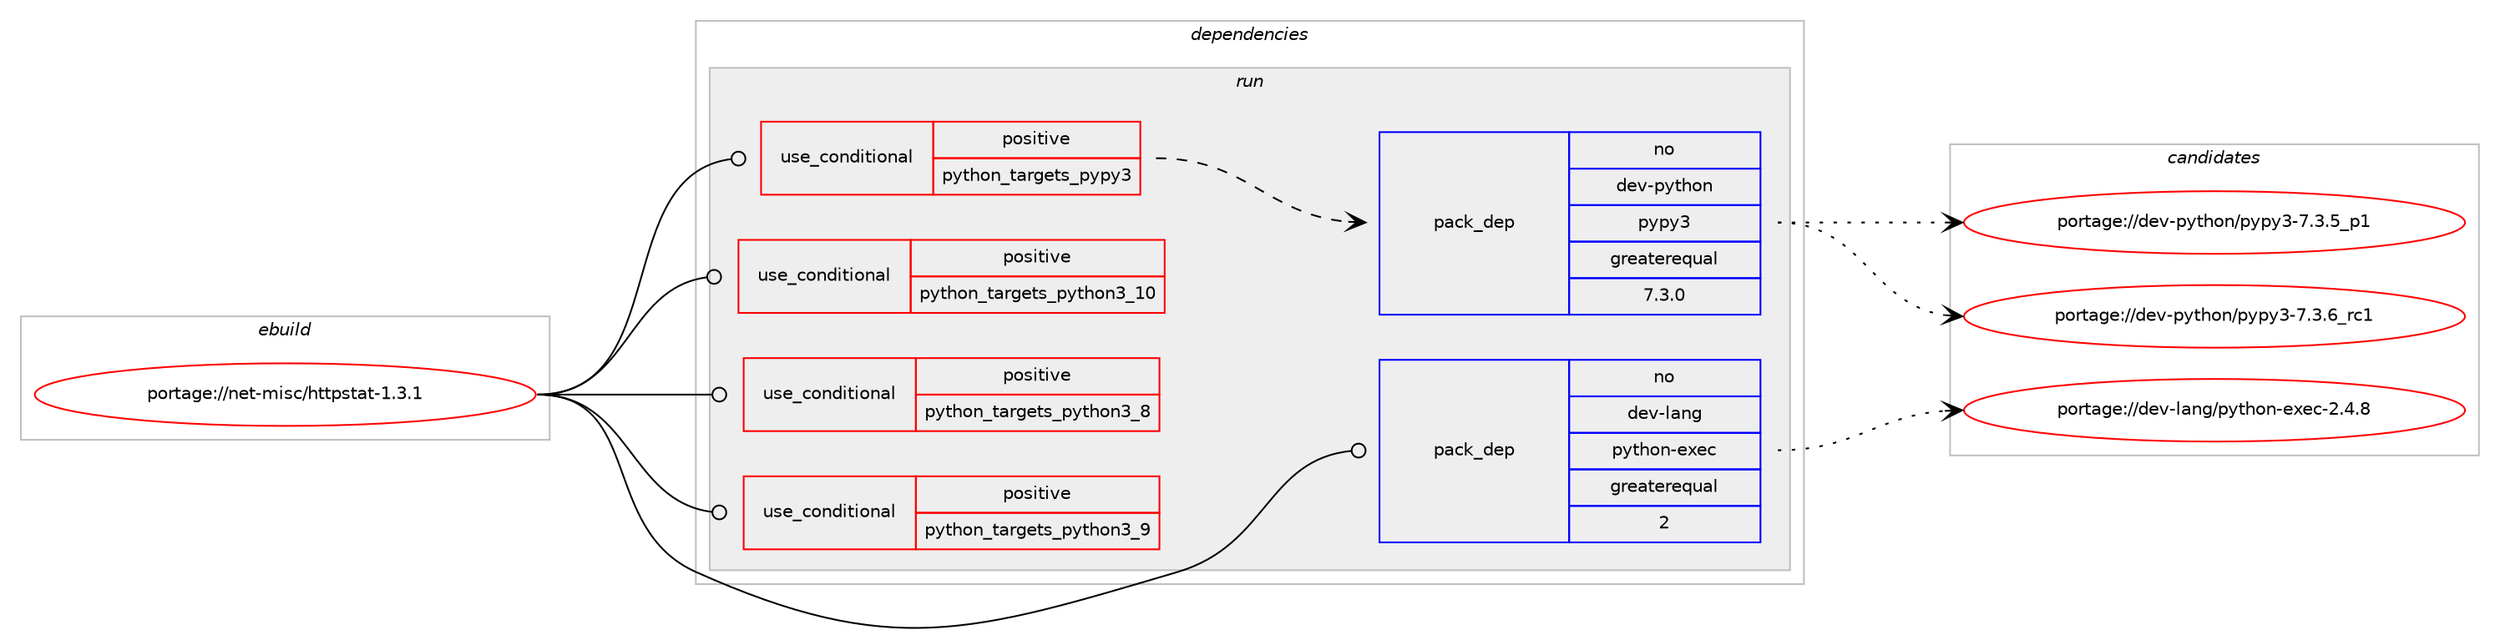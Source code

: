 digraph prolog {

# *************
# Graph options
# *************

newrank=true;
concentrate=true;
compound=true;
graph [rankdir=LR,fontname=Helvetica,fontsize=10,ranksep=1.5];#, ranksep=2.5, nodesep=0.2];
edge  [arrowhead=vee];
node  [fontname=Helvetica,fontsize=10];

# **********
# The ebuild
# **********

subgraph cluster_leftcol {
color=gray;
rank=same;
label=<<i>ebuild</i>>;
id [label="portage://net-misc/httpstat-1.3.1", color=red, width=4, href="../net-misc/httpstat-1.3.1.svg"];
}

# ****************
# The dependencies
# ****************

subgraph cluster_midcol {
color=gray;
label=<<i>dependencies</i>>;
subgraph cluster_compile {
fillcolor="#eeeeee";
style=filled;
label=<<i>compile</i>>;
}
subgraph cluster_compileandrun {
fillcolor="#eeeeee";
style=filled;
label=<<i>compile and run</i>>;
}
subgraph cluster_run {
fillcolor="#eeeeee";
style=filled;
label=<<i>run</i>>;
subgraph cond173 {
dependency351 [label=<<TABLE BORDER="0" CELLBORDER="1" CELLSPACING="0" CELLPADDING="4"><TR><TD ROWSPAN="3" CELLPADDING="10">use_conditional</TD></TR><TR><TD>positive</TD></TR><TR><TD>python_targets_pypy3</TD></TR></TABLE>>, shape=none, color=red];
subgraph pack176 {
dependency352 [label=<<TABLE BORDER="0" CELLBORDER="1" CELLSPACING="0" CELLPADDING="4" WIDTH="220"><TR><TD ROWSPAN="6" CELLPADDING="30">pack_dep</TD></TR><TR><TD WIDTH="110">no</TD></TR><TR><TD>dev-python</TD></TR><TR><TD>pypy3</TD></TR><TR><TD>greaterequal</TD></TR><TR><TD>7.3.0</TD></TR></TABLE>>, shape=none, color=blue];
}
dependency351:e -> dependency352:w [weight=20,style="dashed",arrowhead="vee"];
}
id:e -> dependency351:w [weight=20,style="solid",arrowhead="odot"];
subgraph cond174 {
dependency353 [label=<<TABLE BORDER="0" CELLBORDER="1" CELLSPACING="0" CELLPADDING="4"><TR><TD ROWSPAN="3" CELLPADDING="10">use_conditional</TD></TR><TR><TD>positive</TD></TR><TR><TD>python_targets_python3_10</TD></TR></TABLE>>, shape=none, color=red];
# *** BEGIN UNKNOWN DEPENDENCY TYPE (TODO) ***
# dependency353 -> package_dependency(portage://net-misc/httpstat-1.3.1,run,no,dev-lang,python,none,[,,],[slot(3.10)],[])
# *** END UNKNOWN DEPENDENCY TYPE (TODO) ***

}
id:e -> dependency353:w [weight=20,style="solid",arrowhead="odot"];
subgraph cond175 {
dependency354 [label=<<TABLE BORDER="0" CELLBORDER="1" CELLSPACING="0" CELLPADDING="4"><TR><TD ROWSPAN="3" CELLPADDING="10">use_conditional</TD></TR><TR><TD>positive</TD></TR><TR><TD>python_targets_python3_8</TD></TR></TABLE>>, shape=none, color=red];
# *** BEGIN UNKNOWN DEPENDENCY TYPE (TODO) ***
# dependency354 -> package_dependency(portage://net-misc/httpstat-1.3.1,run,no,dev-lang,python,none,[,,],[slot(3.8)],[])
# *** END UNKNOWN DEPENDENCY TYPE (TODO) ***

}
id:e -> dependency354:w [weight=20,style="solid",arrowhead="odot"];
subgraph cond176 {
dependency355 [label=<<TABLE BORDER="0" CELLBORDER="1" CELLSPACING="0" CELLPADDING="4"><TR><TD ROWSPAN="3" CELLPADDING="10">use_conditional</TD></TR><TR><TD>positive</TD></TR><TR><TD>python_targets_python3_9</TD></TR></TABLE>>, shape=none, color=red];
# *** BEGIN UNKNOWN DEPENDENCY TYPE (TODO) ***
# dependency355 -> package_dependency(portage://net-misc/httpstat-1.3.1,run,no,dev-lang,python,none,[,,],[slot(3.9)],[])
# *** END UNKNOWN DEPENDENCY TYPE (TODO) ***

}
id:e -> dependency355:w [weight=20,style="solid",arrowhead="odot"];
subgraph pack177 {
dependency356 [label=<<TABLE BORDER="0" CELLBORDER="1" CELLSPACING="0" CELLPADDING="4" WIDTH="220"><TR><TD ROWSPAN="6" CELLPADDING="30">pack_dep</TD></TR><TR><TD WIDTH="110">no</TD></TR><TR><TD>dev-lang</TD></TR><TR><TD>python-exec</TD></TR><TR><TD>greaterequal</TD></TR><TR><TD>2</TD></TR></TABLE>>, shape=none, color=blue];
}
id:e -> dependency356:w [weight=20,style="solid",arrowhead="odot"];
# *** BEGIN UNKNOWN DEPENDENCY TYPE (TODO) ***
# id -> package_dependency(portage://net-misc/httpstat-1.3.1,run,no,net-misc,curl,none,[,,],any_different_slot,[])
# *** END UNKNOWN DEPENDENCY TYPE (TODO) ***

}
}

# **************
# The candidates
# **************

subgraph cluster_choices {
rank=same;
color=gray;
label=<<i>candidates</i>>;

subgraph choice176 {
color=black;
nodesep=1;
choice1001011184511212111610411111047112121112121514555465146539511249 [label="portage://dev-python/pypy3-7.3.5_p1", color=red, width=4,href="../dev-python/pypy3-7.3.5_p1.svg"];
choice100101118451121211161041111104711212111212151455546514654951149949 [label="portage://dev-python/pypy3-7.3.6_rc1", color=red, width=4,href="../dev-python/pypy3-7.3.6_rc1.svg"];
dependency352:e -> choice1001011184511212111610411111047112121112121514555465146539511249:w [style=dotted,weight="100"];
dependency352:e -> choice100101118451121211161041111104711212111212151455546514654951149949:w [style=dotted,weight="100"];
}
subgraph choice177 {
color=black;
nodesep=1;
choice1001011184510897110103471121211161041111104510112010199455046524656 [label="portage://dev-lang/python-exec-2.4.8", color=red, width=4,href="../dev-lang/python-exec-2.4.8.svg"];
dependency356:e -> choice1001011184510897110103471121211161041111104510112010199455046524656:w [style=dotted,weight="100"];
}
}

}

